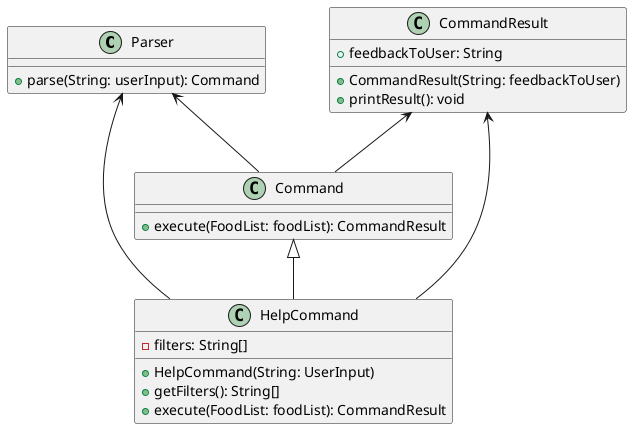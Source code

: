 @startuml
'https://plantuml.com/class-diagram

Parser <--- HelpCommand
Parser <-- Command
class Parser {
    +parse(String: userInput): Command
}

CommandResult <-- Command
class Command {
    +execute(FoodList: foodList): CommandResult
}

CommandResult <-- HelpCommand
class CommandResult {
    +feedbackToUser: String
    +CommandResult(String: feedbackToUser)
    +printResult(): void
}

Command <|-- HelpCommand
class HelpCommand {
    -filters: String[]
    +HelpCommand(String: UserInput)
    +getFilters(): String[]
    +execute(FoodList: foodList): CommandResult

}

@enduml